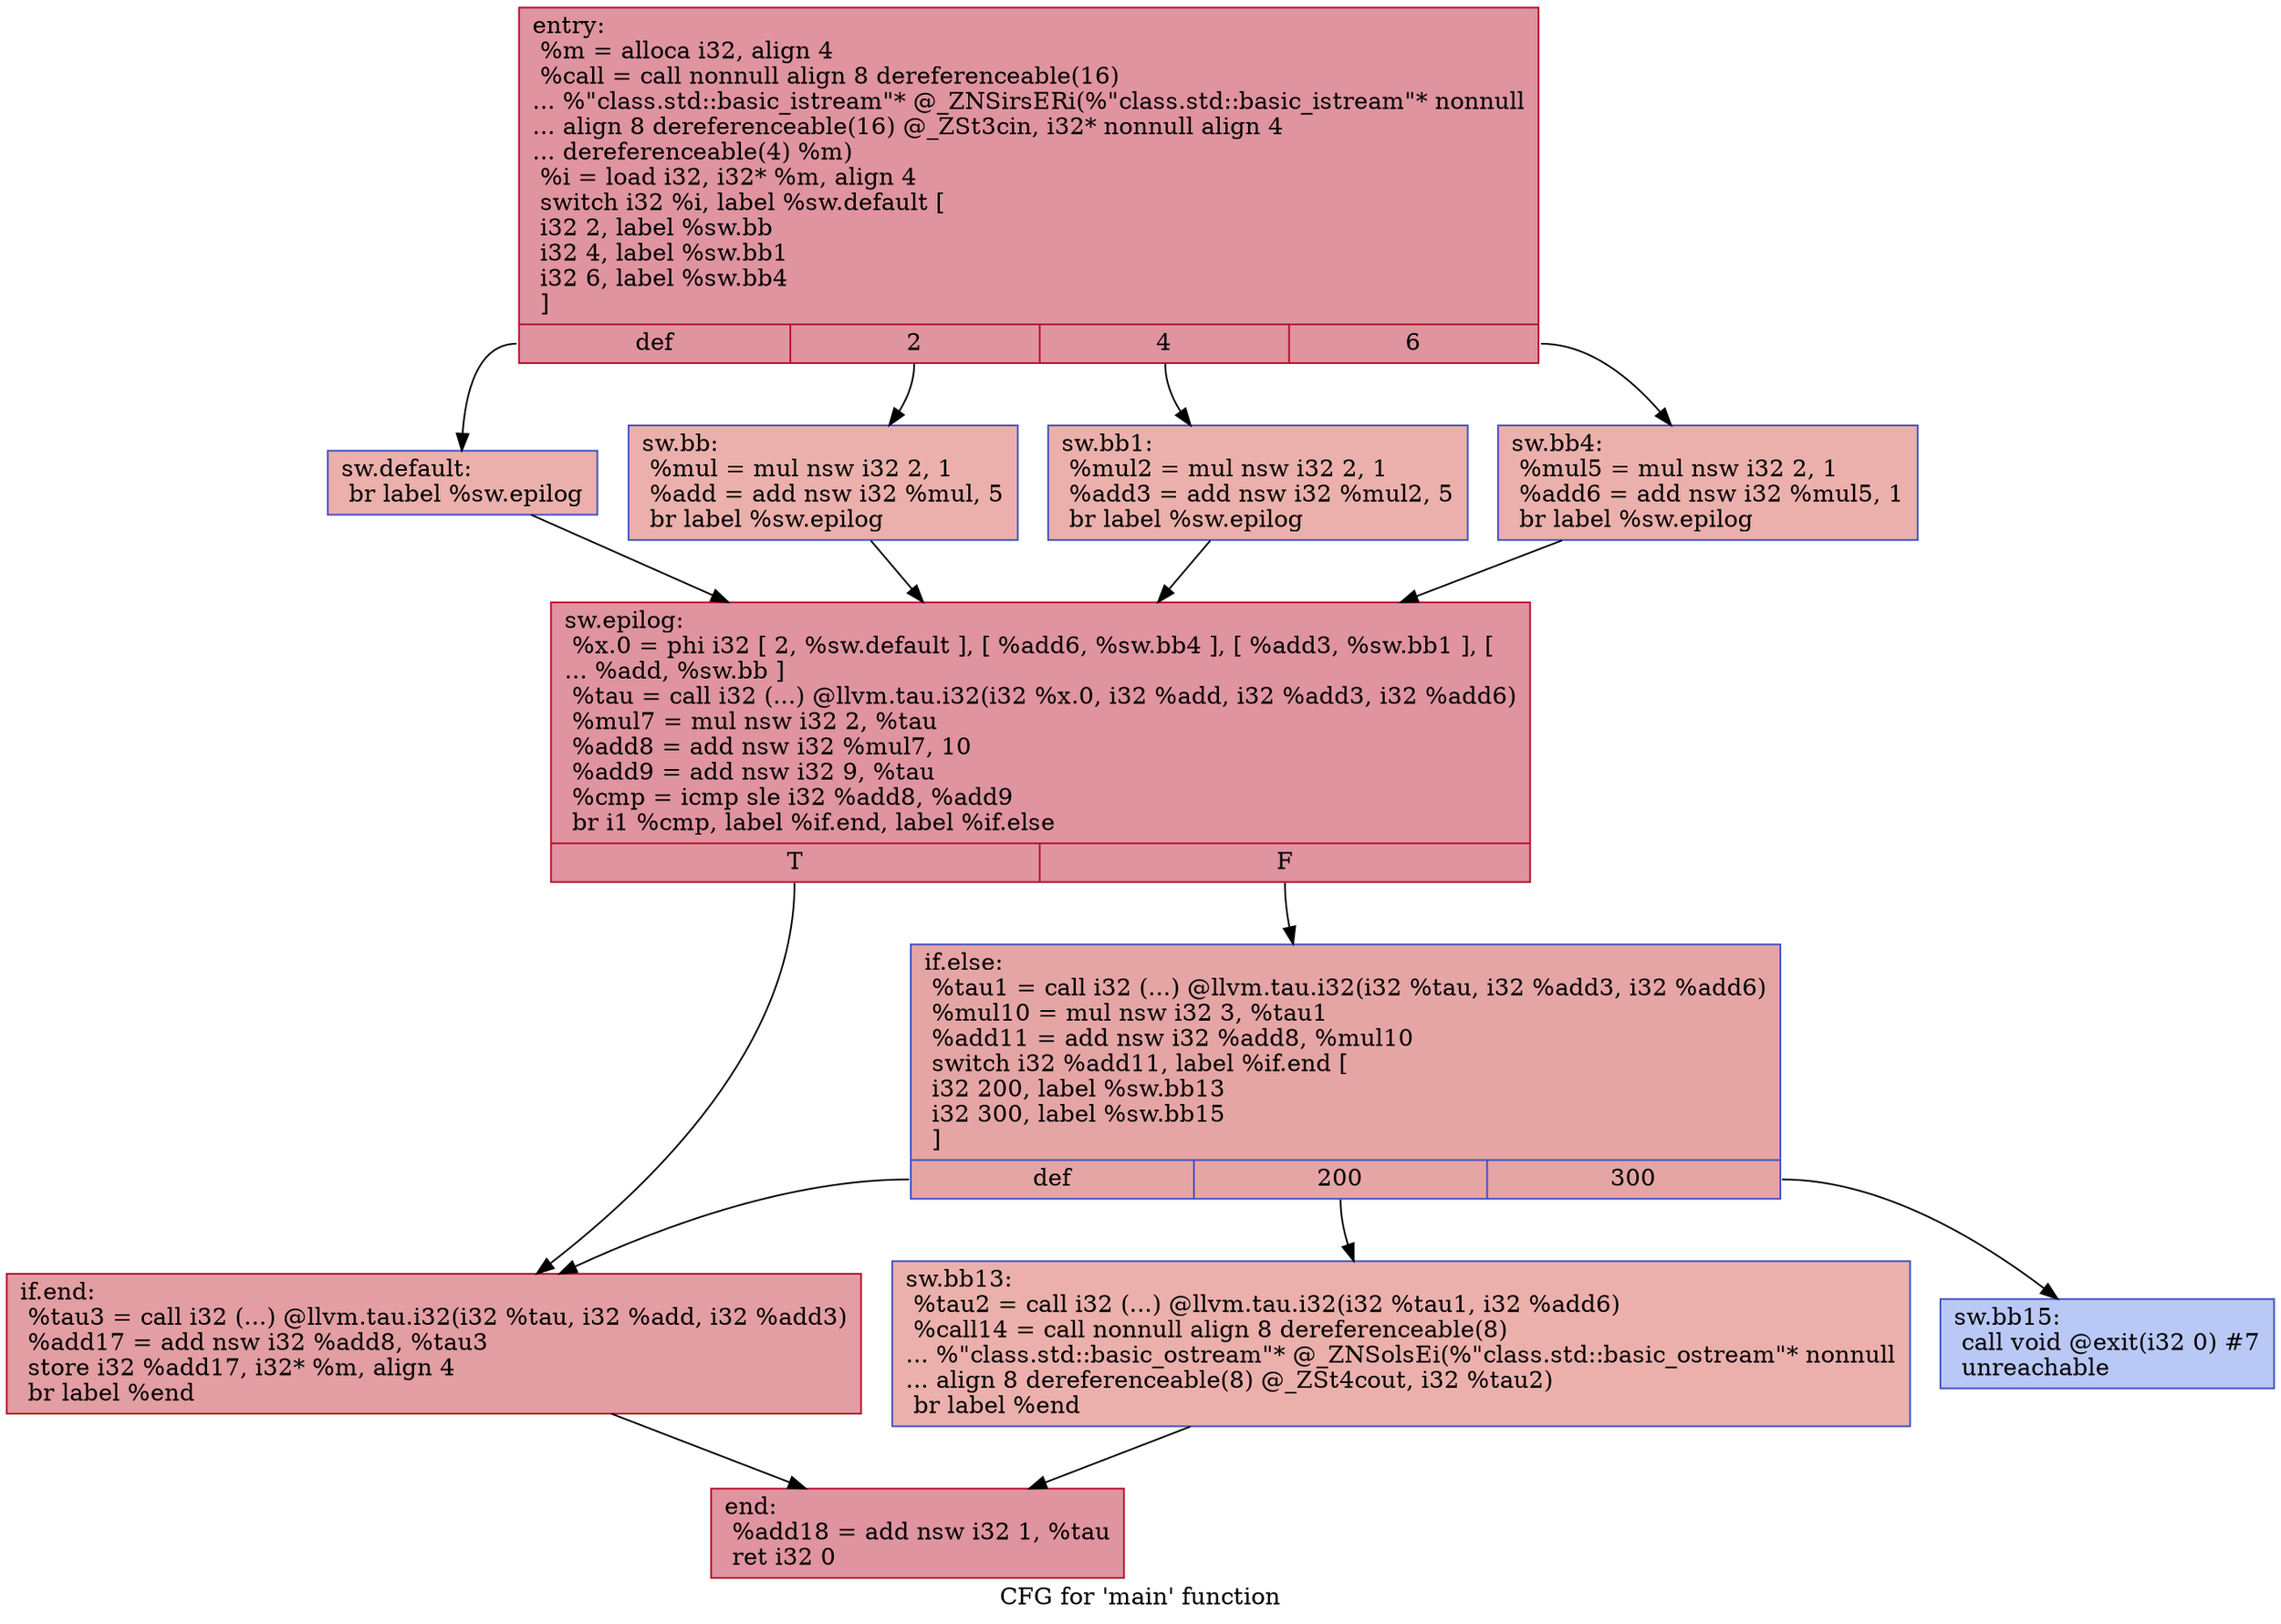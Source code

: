 digraph "CFG for 'main' function" {
	label="CFG for 'main' function";

	Node0x559ed7f102f0 [shape=record,color="#b70d28ff", style=filled, fillcolor="#b70d2870",label="{entry:\l  %m = alloca i32, align 4\l  %call = call nonnull align 8 dereferenceable(16)\l... %\"class.std::basic_istream\"* @_ZNSirsERi(%\"class.std::basic_istream\"* nonnull\l... align 8 dereferenceable(16) @_ZSt3cin, i32* nonnull align 4\l... dereferenceable(4) %m)\l  %i = load i32, i32* %m, align 4\l  switch i32 %i, label %sw.default [\l    i32 2, label %sw.bb\l    i32 4, label %sw.bb1\l    i32 6, label %sw.bb4\l  ]\l|{<s0>def|<s1>2|<s2>4|<s3>6}}"];
	Node0x559ed7f102f0:s0 -> Node0x559ed7f10730;
	Node0x559ed7f102f0:s1 -> Node0x559ed7f10840;
	Node0x559ed7f102f0:s2 -> Node0x559ed7f10940;
	Node0x559ed7f102f0:s3 -> Node0x559ed7f10a40;
	Node0x559ed7f10840 [shape=record,color="#3d50c3ff", style=filled, fillcolor="#d24b4070",label="{sw.bb:                                            \l  %mul = mul nsw i32 2, 1\l  %add = add nsw i32 %mul, 5\l  br label %sw.epilog\l}"];
	Node0x559ed7f10840 -> Node0x559ed7f10cf0;
	Node0x559ed7f10940 [shape=record,color="#3d50c3ff", style=filled, fillcolor="#d24b4070",label="{sw.bb1:                                           \l  %mul2 = mul nsw i32 2, 1\l  %add3 = add nsw i32 %mul2, 5\l  br label %sw.epilog\l}"];
	Node0x559ed7f10940 -> Node0x559ed7f10cf0;
	Node0x559ed7f10a40 [shape=record,color="#3d50c3ff", style=filled, fillcolor="#d24b4070",label="{sw.bb4:                                           \l  %mul5 = mul nsw i32 2, 1\l  %add6 = add nsw i32 %mul5, 1\l  br label %sw.epilog\l}"];
	Node0x559ed7f10a40 -> Node0x559ed7f10cf0;
	Node0x559ed7f10730 [shape=record,color="#3d50c3ff", style=filled, fillcolor="#d24b4070",label="{sw.default:                                       \l  br label %sw.epilog\l}"];
	Node0x559ed7f10730 -> Node0x559ed7f10cf0;
	Node0x559ed7f10cf0 [shape=record,color="#b70d28ff", style=filled, fillcolor="#b70d2870",label="{sw.epilog:                                        \l  %x.0 = phi i32 [ 2, %sw.default ], [ %add6, %sw.bb4 ], [ %add3, %sw.bb1 ], [\l... %add, %sw.bb ]\l  %tau = call i32 (...) @llvm.tau.i32(i32 %x.0, i32 %add, i32 %add3, i32 %add6)\l  %mul7 = mul nsw i32 2, %tau\l  %add8 = add nsw i32 %mul7, 10\l  %add9 = add nsw i32 9, %tau\l  %cmp = icmp sle i32 %add8, %add9\l  br i1 %cmp, label %if.end, label %if.else\l|{<s0>T|<s1>F}}"];
	Node0x559ed7f10cf0:s0 -> Node0x559ed7f11a00;
	Node0x559ed7f10cf0:s1 -> Node0x559ed7f11a70;
	Node0x559ed7f11a70 [shape=record,color="#3d50c3ff", style=filled, fillcolor="#c5333470",label="{if.else:                                          \l  %tau1 = call i32 (...) @llvm.tau.i32(i32 %tau, i32 %add3, i32 %add6)\l  %mul10 = mul nsw i32 3, %tau1\l  %add11 = add nsw i32 %add8, %mul10\l  switch i32 %add11, label %if.end [\l    i32 200, label %sw.bb13\l    i32 300, label %sw.bb15\l  ]\l|{<s0>def|<s1>200|<s2>300}}"];
	Node0x559ed7f11a70:s0 -> Node0x559ed7f11a00;
	Node0x559ed7f11a70:s1 -> Node0x559ed7f120e0;
	Node0x559ed7f11a70:s2 -> Node0x559ed7f12180;
	Node0x559ed7f120e0 [shape=record,color="#3d50c3ff", style=filled, fillcolor="#d24b4070",label="{sw.bb13:                                          \l  %tau2 = call i32 (...) @llvm.tau.i32(i32 %tau1, i32 %add6)\l  %call14 = call nonnull align 8 dereferenceable(8)\l... %\"class.std::basic_ostream\"* @_ZNSolsEi(%\"class.std::basic_ostream\"* nonnull\l... align 8 dereferenceable(8) @_ZSt4cout, i32 %tau2)\l  br label %end\l}"];
	Node0x559ed7f120e0 -> Node0x559ed7f126b0;
	Node0x559ed7f12180 [shape=record,color="#3d50c3ff", style=filled, fillcolor="#6282ea70",label="{sw.bb15:                                          \l  call void @exit(i32 0) #7\l  unreachable\l}"];
	Node0x559ed7f11a00 [shape=record,color="#b70d28ff", style=filled, fillcolor="#be242e70",label="{if.end:                                           \l  %tau3 = call i32 (...) @llvm.tau.i32(i32 %tau, i32 %add, i32 %add3)\l  %add17 = add nsw i32 %add8, %tau3\l  store i32 %add17, i32* %m, align 4\l  br label %end\l}"];
	Node0x559ed7f11a00 -> Node0x559ed7f126b0;
	Node0x559ed7f126b0 [shape=record,color="#b70d28ff", style=filled, fillcolor="#b70d2870",label="{end:                                              \l  %add18 = add nsw i32 1, %tau\l  ret i32 0\l}"];
}
